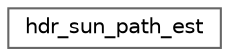 digraph "Graphical Class Hierarchy"
{
 // LATEX_PDF_SIZE
  bgcolor="transparent";
  edge [fontname=Helvetica,fontsize=10,labelfontname=Helvetica,labelfontsize=10];
  node [fontname=Helvetica,fontsize=10,shape=box,height=0.2,width=0.4];
  rankdir="LR";
  Node0 [id="Node000000",label="hdr_sun_path_est",height=0.2,width=0.4,color="grey40", fillcolor="white", style="filled",URL="$structhdr__sun__path__est.html",tooltip="hdr_sun_path_est describes path establishment packets used by UWSUN"];
}

